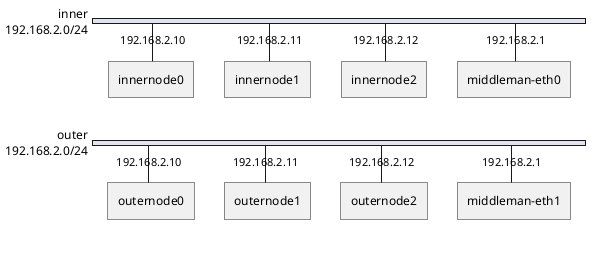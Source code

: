 @startuml
nwdiag {
  network inner {
      address = "192.168.2.0/24"

      innernode0 [address = "192.168.2.10"];
      innernode1 [address = "192.168.2.11"];
      innernode2 [address = "192.168.2.12"];

      middleman-eth0 [address="192.168.2.1"];
  }
  network outer {
      address = "192.168.2.0/24";

      outernode0 [address = "192.168.2.10"];
      outernode1 [address = "192.168.2.11"];
      outernode2 [address = "192.168.2.12"];

      middleman-eth1 [address="192.168.2.1"];
  }
}
@enduml
